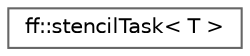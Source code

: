 digraph "类继承关系图"
{
 // LATEX_PDF_SIZE
  bgcolor="transparent";
  edge [fontname=Helvetica,fontsize=10,labelfontname=Helvetica,labelfontsize=10];
  node [fontname=Helvetica,fontsize=10,shape=box,height=0.2,width=0.4];
  rankdir="LR";
  Node0 [id="Node000000",label="ff::stencilTask\< T \>",height=0.2,width=0.4,color="grey40", fillcolor="white", style="filled",URL="$classff_1_1stencil_task.html",tooltip=" "];
}
